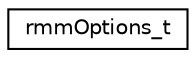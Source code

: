digraph "Graphical Class Hierarchy"
{
  edge [fontname="Helvetica",fontsize="10",labelfontname="Helvetica",labelfontsize="10"];
  node [fontname="Helvetica",fontsize="10",shape=record];
  rankdir="LR";
  Node0 [label="rmmOptions_t",height=0.2,width=0.4,color="black", fillcolor="white", style="filled",URL="$structrmmOptions__t.html",tooltip="Options for initializing the memory manager. "];
}
